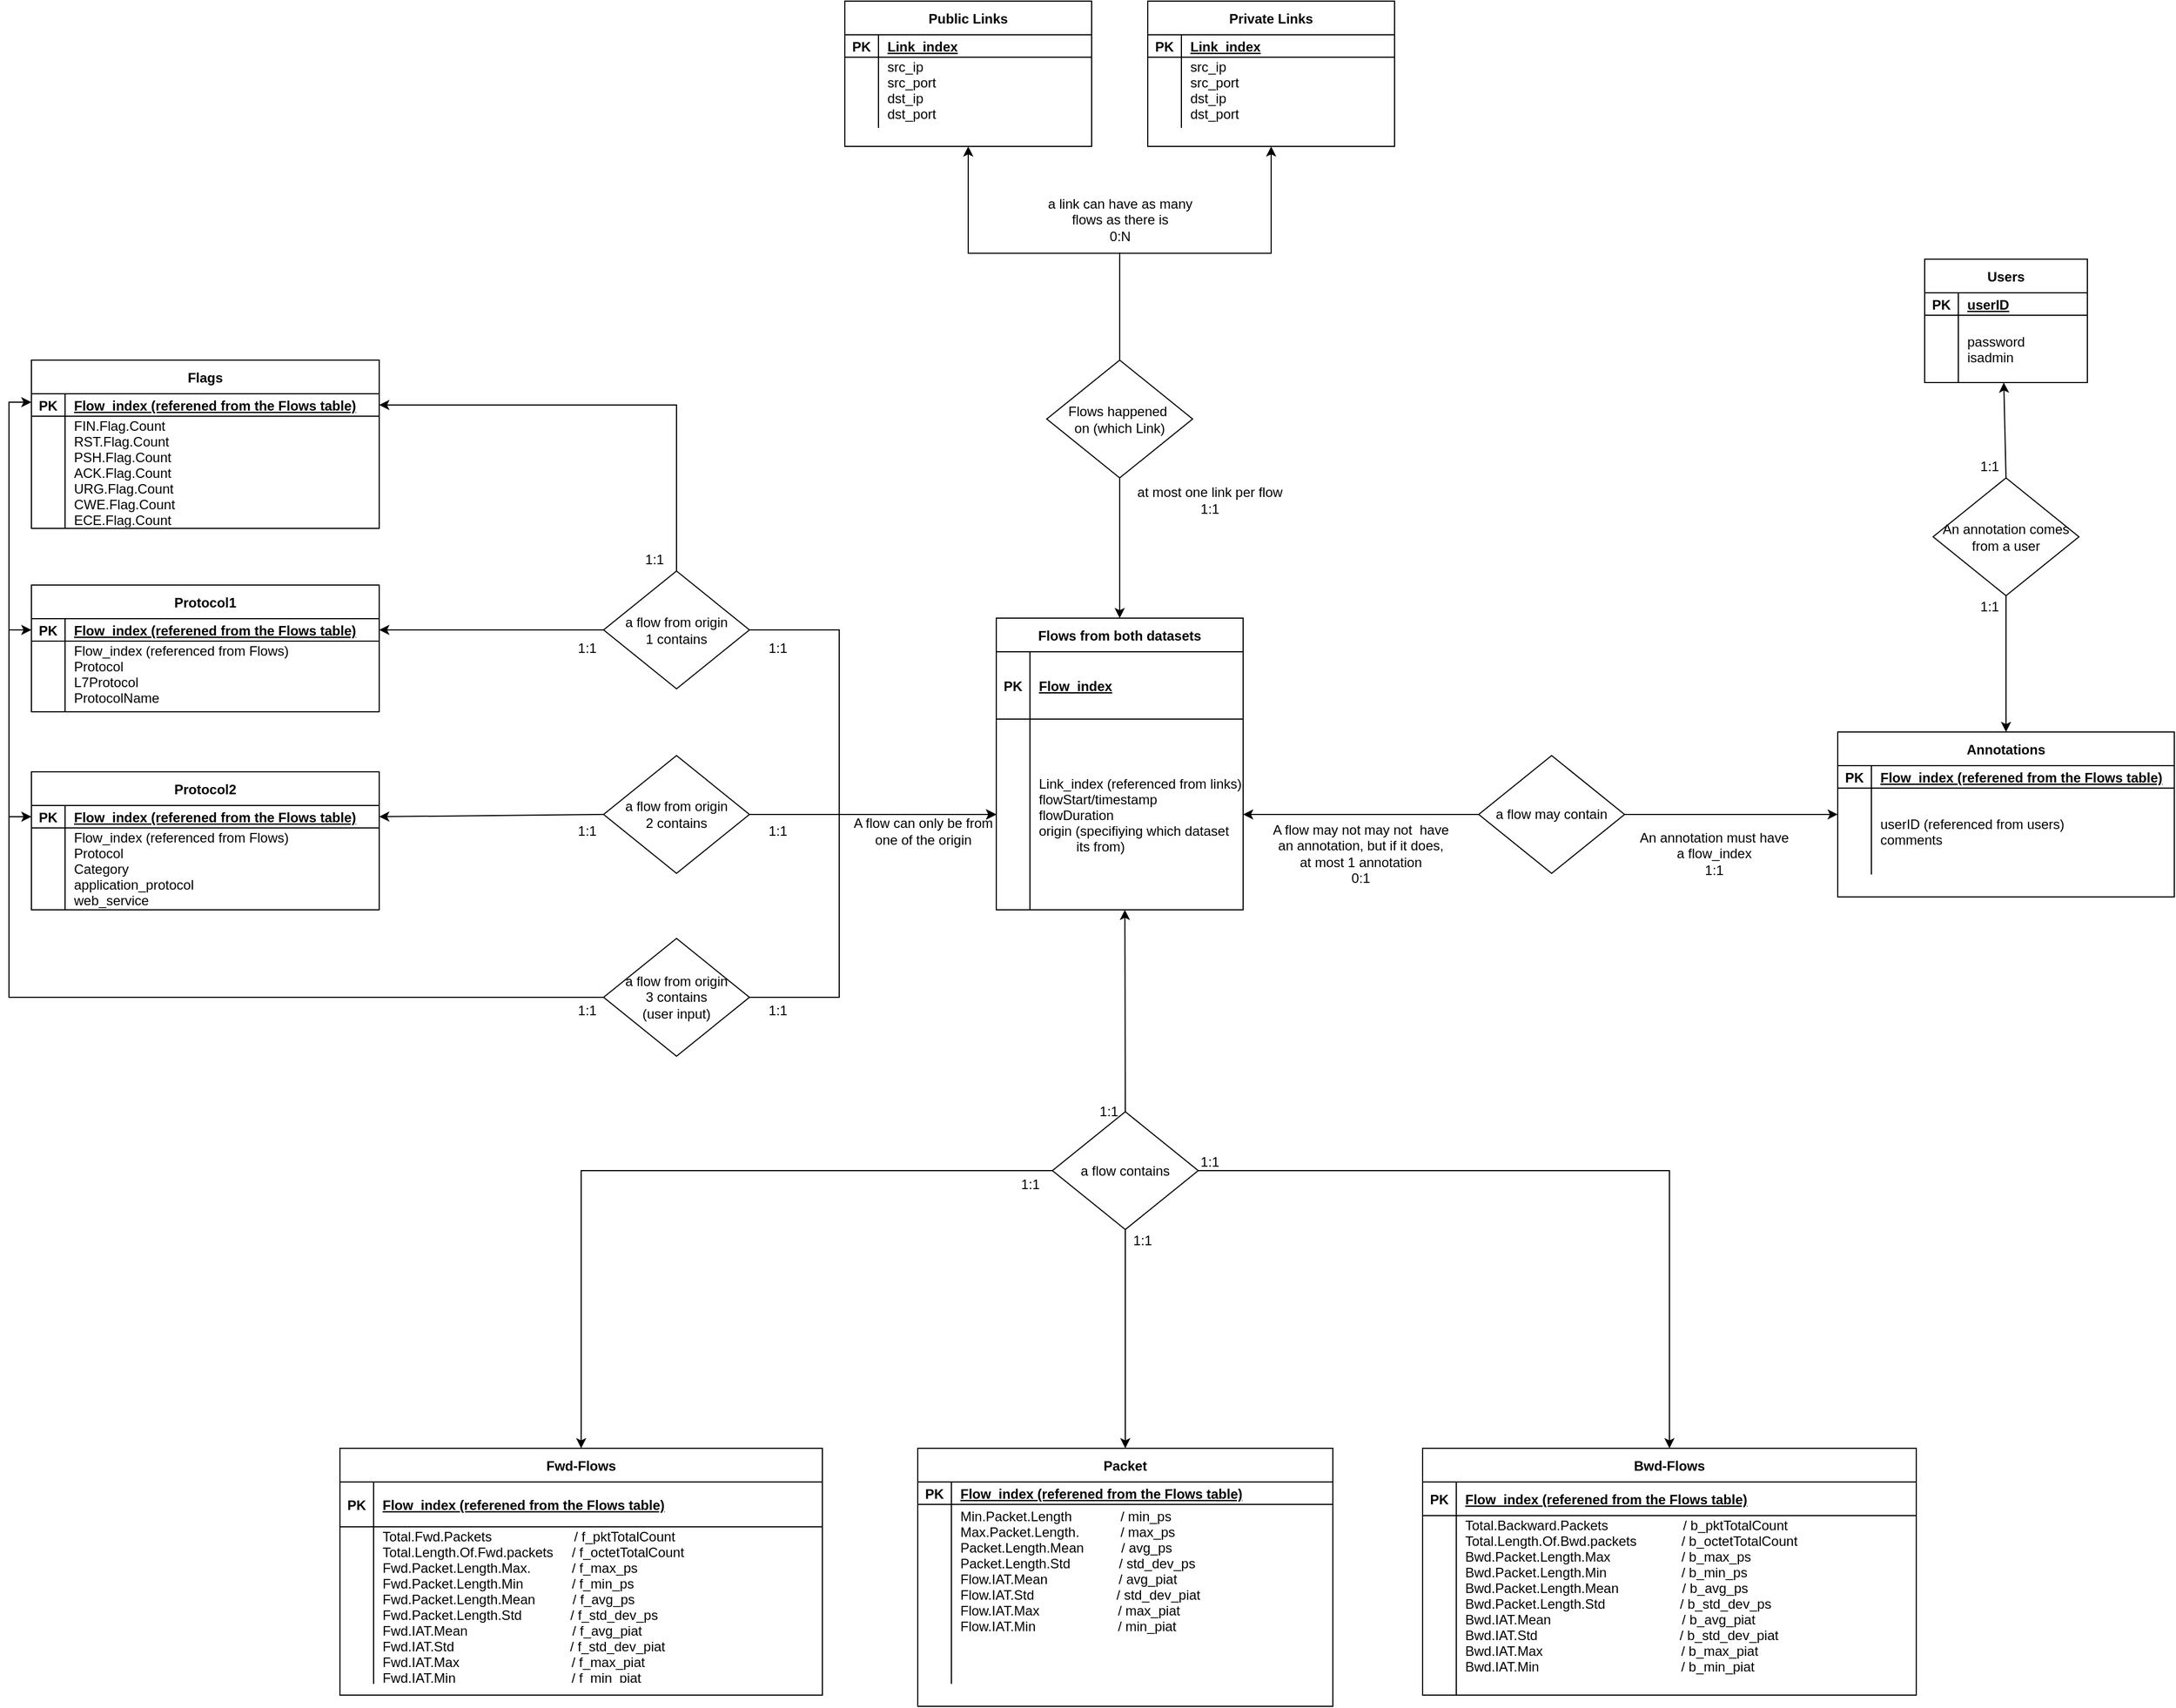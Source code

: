 <mxfile version="14.5.7" type="device"><diagram id="d-1oAgiO14P0vcxtEKpB" name="Page-1"><mxGraphModel dx="5704" dy="2988" grid="1" gridSize="10" guides="1" tooltips="1" connect="1" arrows="1" fold="1" page="1" pageScale="1" pageWidth="850" pageHeight="1100" math="0" shadow="0"><root><mxCell id="0"/><mxCell id="1" parent="0"/><mxCell id="FyT3EflGj9QSfJylLlfe-1" value="Flags" style="shape=table;startSize=30;container=1;collapsible=1;childLayout=tableLayout;fixedRows=1;rowLines=0;fontStyle=1;align=center;resizeLast=1;" parent="1" vertex="1"><mxGeometry x="310" y="610" width="310" height="150" as="geometry"/></mxCell><mxCell id="FyT3EflGj9QSfJylLlfe-2" value="" style="shape=partialRectangle;collapsible=0;dropTarget=0;pointerEvents=0;fillColor=none;points=[[0,0.5],[1,0.5]];portConstraint=eastwest;top=0;left=0;right=0;bottom=1;" parent="FyT3EflGj9QSfJylLlfe-1" vertex="1"><mxGeometry y="30" width="310" height="20" as="geometry"/></mxCell><mxCell id="FyT3EflGj9QSfJylLlfe-3" value="PK" style="shape=partialRectangle;overflow=hidden;connectable=0;fillColor=none;top=0;left=0;bottom=0;right=0;fontStyle=1;" parent="FyT3EflGj9QSfJylLlfe-2" vertex="1"><mxGeometry width="30" height="20" as="geometry"/></mxCell><mxCell id="FyT3EflGj9QSfJylLlfe-4" value="Flow_index (referened from the Flows table)" style="shape=partialRectangle;overflow=hidden;connectable=0;fillColor=none;top=0;left=0;bottom=0;right=0;align=left;spacingLeft=6;fontStyle=5;" parent="FyT3EflGj9QSfJylLlfe-2" vertex="1"><mxGeometry x="30" width="280" height="20" as="geometry"/></mxCell><mxCell id="FyT3EflGj9QSfJylLlfe-5" value="" style="shape=partialRectangle;collapsible=0;dropTarget=0;pointerEvents=0;fillColor=none;points=[[0,0.5],[1,0.5]];portConstraint=eastwest;top=0;left=0;right=0;bottom=0;" parent="FyT3EflGj9QSfJylLlfe-1" vertex="1"><mxGeometry y="50" width="310" height="100" as="geometry"/></mxCell><mxCell id="FyT3EflGj9QSfJylLlfe-6" value="" style="shape=partialRectangle;overflow=hidden;connectable=0;fillColor=none;top=0;left=0;bottom=0;right=0;" parent="FyT3EflGj9QSfJylLlfe-5" vertex="1"><mxGeometry width="30" height="100" as="geometry"/></mxCell><mxCell id="FyT3EflGj9QSfJylLlfe-7" value="FIN.Flag.Count&#10;RST.Flag.Count&#10;PSH.Flag.Count&#10;ACK.Flag.Count&#10;URG.Flag.Count&#10;CWE.Flag.Count&#10;ECE.Flag.Count&#10;" style="shape=partialRectangle;overflow=hidden;connectable=0;fillColor=none;top=0;left=0;bottom=0;right=0;align=left;spacingLeft=6;" parent="FyT3EflGj9QSfJylLlfe-5" vertex="1"><mxGeometry x="30" width="280" height="100" as="geometry"/></mxCell><mxCell id="FyT3EflGj9QSfJylLlfe-22" value="Flows from both datasets" style="shape=table;startSize=30;container=1;collapsible=1;childLayout=tableLayout;fixedRows=1;rowLines=0;fontStyle=1;align=center;resizeLast=1;" parent="1" vertex="1"><mxGeometry x="1170" y="840" width="220" height="260" as="geometry"/></mxCell><mxCell id="FyT3EflGj9QSfJylLlfe-23" value="" style="shape=partialRectangle;collapsible=0;dropTarget=0;pointerEvents=0;fillColor=none;points=[[0,0.5],[1,0.5]];portConstraint=eastwest;top=0;left=0;right=0;bottom=1;" parent="FyT3EflGj9QSfJylLlfe-22" vertex="1"><mxGeometry y="30" width="220" height="60" as="geometry"/></mxCell><mxCell id="FyT3EflGj9QSfJylLlfe-24" value="PK" style="shape=partialRectangle;overflow=hidden;connectable=0;fillColor=none;top=0;left=0;bottom=0;right=0;fontStyle=1;" parent="FyT3EflGj9QSfJylLlfe-23" vertex="1"><mxGeometry width="30" height="60" as="geometry"/></mxCell><mxCell id="FyT3EflGj9QSfJylLlfe-25" value="Flow_index" style="shape=partialRectangle;overflow=hidden;connectable=0;fillColor=none;top=0;left=0;bottom=0;right=0;align=left;spacingLeft=6;fontStyle=5;" parent="FyT3EflGj9QSfJylLlfe-23" vertex="1"><mxGeometry x="30" width="190" height="60" as="geometry"/></mxCell><mxCell id="FyT3EflGj9QSfJylLlfe-26" value="" style="shape=partialRectangle;collapsible=0;dropTarget=0;pointerEvents=0;fillColor=none;points=[[0,0.5],[1,0.5]];portConstraint=eastwest;top=0;left=0;right=0;bottom=0;" parent="FyT3EflGj9QSfJylLlfe-22" vertex="1"><mxGeometry y="90" width="220" height="170" as="geometry"/></mxCell><mxCell id="FyT3EflGj9QSfJylLlfe-27" value="" style="shape=partialRectangle;overflow=hidden;connectable=0;fillColor=none;top=0;left=0;bottom=0;right=0;" parent="FyT3EflGj9QSfJylLlfe-26" vertex="1"><mxGeometry width="30" height="170" as="geometry"/></mxCell><mxCell id="FyT3EflGj9QSfJylLlfe-28" value="Link_index (referenced from links)&#10;flowStart/timestamp&#10;flowDuration&#10;origin (specifiying which dataset &#10;          its from)" style="shape=partialRectangle;overflow=hidden;connectable=0;fillColor=none;top=0;left=0;bottom=0;right=0;align=left;spacingLeft=6;" parent="FyT3EflGj9QSfJylLlfe-26" vertex="1"><mxGeometry x="30" width="190" height="170" as="geometry"/></mxCell><mxCell id="FyT3EflGj9QSfJylLlfe-29" value="Fwd-Flows" style="shape=table;startSize=30;container=1;collapsible=1;childLayout=tableLayout;fixedRows=1;rowLines=0;fontStyle=1;align=center;resizeLast=1;" parent="1" vertex="1"><mxGeometry x="585" y="1580" width="430" height="220" as="geometry"/></mxCell><mxCell id="FyT3EflGj9QSfJylLlfe-30" value="" style="shape=partialRectangle;collapsible=0;dropTarget=0;pointerEvents=0;fillColor=none;points=[[0,0.5],[1,0.5]];portConstraint=eastwest;top=0;left=0;right=0;bottom=1;" parent="FyT3EflGj9QSfJylLlfe-29" vertex="1"><mxGeometry y="30" width="430" height="40" as="geometry"/></mxCell><mxCell id="FyT3EflGj9QSfJylLlfe-31" value="PK" style="shape=partialRectangle;overflow=hidden;connectable=0;fillColor=none;top=0;left=0;bottom=0;right=0;fontStyle=1;" parent="FyT3EflGj9QSfJylLlfe-30" vertex="1"><mxGeometry width="30" height="40" as="geometry"/></mxCell><mxCell id="FyT3EflGj9QSfJylLlfe-32" value="Flow_index (referened from the Flows table)" style="shape=partialRectangle;overflow=hidden;connectable=0;fillColor=none;top=0;left=0;bottom=0;right=0;align=left;spacingLeft=6;fontStyle=5;" parent="FyT3EflGj9QSfJylLlfe-30" vertex="1"><mxGeometry x="30" width="400" height="40" as="geometry"/></mxCell><mxCell id="FyT3EflGj9QSfJylLlfe-33" value="" style="shape=partialRectangle;collapsible=0;dropTarget=0;pointerEvents=0;fillColor=none;points=[[0,0.5],[1,0.5]];portConstraint=eastwest;top=0;left=0;right=0;bottom=0;" parent="FyT3EflGj9QSfJylLlfe-29" vertex="1"><mxGeometry y="70" width="430" height="140" as="geometry"/></mxCell><mxCell id="FyT3EflGj9QSfJylLlfe-34" value="" style="shape=partialRectangle;overflow=hidden;connectable=0;fillColor=none;top=0;left=0;bottom=0;right=0;" parent="FyT3EflGj9QSfJylLlfe-33" vertex="1"><mxGeometry width="30" height="140" as="geometry"/></mxCell><mxCell id="FyT3EflGj9QSfJylLlfe-35" value="Total.Fwd.Packets                      / f_pktTotalCount&#10;Total.Length.Of.Fwd.packets     / f_octetTotalCount &#10;Fwd.Packet.Length.Max.           / f_max_ps&#10;Fwd.Packet.Length.Min             / f_min_ps&#10;Fwd.Packet.Length.Mean          / f_avg_ps&#10;Fwd.Packet.Length.Std             / f_std_dev_ps                              &#10;Fwd.IAT.Mean                            / f_avg_piat&#10;Fwd.IAT.Std                               / f_std_dev_piat&#10;Fwd.IAT.Max                              / f_max_piat&#10;Fwd.IAT.Min                               / f_min_piat&#10;&#10;&#10;" style="shape=partialRectangle;overflow=hidden;connectable=0;fillColor=none;top=0;left=0;bottom=0;right=0;align=left;spacingLeft=6;strokeColor=#FF0000;" parent="FyT3EflGj9QSfJylLlfe-33" vertex="1"><mxGeometry x="30" width="400" height="140" as="geometry"/></mxCell><mxCell id="FyT3EflGj9QSfJylLlfe-36" value="Bwd-Flows" style="shape=table;startSize=30;container=1;collapsible=1;childLayout=tableLayout;fixedRows=1;rowLines=0;fontStyle=1;align=center;resizeLast=1;" parent="1" vertex="1"><mxGeometry x="1550" y="1580" width="440" height="220" as="geometry"/></mxCell><mxCell id="FyT3EflGj9QSfJylLlfe-37" value="" style="shape=partialRectangle;collapsible=0;dropTarget=0;pointerEvents=0;fillColor=none;points=[[0,0.5],[1,0.5]];portConstraint=eastwest;top=0;left=0;right=0;bottom=1;" parent="FyT3EflGj9QSfJylLlfe-36" vertex="1"><mxGeometry y="30" width="440" height="30" as="geometry"/></mxCell><mxCell id="FyT3EflGj9QSfJylLlfe-38" value="PK" style="shape=partialRectangle;overflow=hidden;connectable=0;fillColor=none;top=0;left=0;bottom=0;right=0;fontStyle=1;" parent="FyT3EflGj9QSfJylLlfe-37" vertex="1"><mxGeometry width="30" height="30" as="geometry"/></mxCell><mxCell id="FyT3EflGj9QSfJylLlfe-39" value="Flow_index (referened from the Flows table)" style="shape=partialRectangle;overflow=hidden;connectable=0;fillColor=none;top=0;left=0;bottom=0;right=0;align=left;spacingLeft=6;fontStyle=5;" parent="FyT3EflGj9QSfJylLlfe-37" vertex="1"><mxGeometry x="30" width="410" height="30" as="geometry"/></mxCell><mxCell id="FyT3EflGj9QSfJylLlfe-40" value="" style="shape=partialRectangle;collapsible=0;dropTarget=0;pointerEvents=0;fillColor=none;points=[[0,0.5],[1,0.5]];portConstraint=eastwest;top=0;left=0;right=0;bottom=0;" parent="FyT3EflGj9QSfJylLlfe-36" vertex="1"><mxGeometry y="60" width="440" height="160" as="geometry"/></mxCell><mxCell id="FyT3EflGj9QSfJylLlfe-41" value="" style="shape=partialRectangle;overflow=hidden;connectable=0;fillColor=none;top=0;left=0;bottom=0;right=0;" parent="FyT3EflGj9QSfJylLlfe-40" vertex="1"><mxGeometry width="30" height="160" as="geometry"/></mxCell><mxCell id="FyT3EflGj9QSfJylLlfe-42" value="Total.Backward.Packets                    / b_pktTotalCount&#10;Total.Length.Of.Bwd.packets            / b_octetTotalCount&#10;Bwd.Packet.Length.Max                   / b_max_ps&#10;Bwd.Packet.Length.Min                    / b_min_ps&#10;Bwd.Packet.Length.Mean                 / b_avg_ps&#10;Bwd.Packet.Length.Std                    / b_std_dev_ps                                    &#10;Bwd.IAT.Mean                                   / b_avg_piat&#10;Bwd.IAT.Std                                      / b_std_dev_piat&#10;Bwd.IAT.Max                                     / b_max_piat&#10;Bwd.IAT.Min                                      / b_min_piat&#10;&#10;&#10;" style="shape=partialRectangle;overflow=hidden;connectable=0;fillColor=none;top=0;left=0;bottom=0;right=0;align=left;spacingLeft=6;" parent="FyT3EflGj9QSfJylLlfe-40" vertex="1"><mxGeometry x="30" width="410" height="160" as="geometry"/></mxCell><mxCell id="FyT3EflGj9QSfJylLlfe-43" value="Packet" style="shape=table;startSize=30;container=1;collapsible=1;childLayout=tableLayout;fixedRows=1;rowLines=0;fontStyle=1;align=center;resizeLast=1;" parent="1" vertex="1"><mxGeometry x="1100" y="1580" width="370" height="230" as="geometry"/></mxCell><mxCell id="FyT3EflGj9QSfJylLlfe-44" value="" style="shape=partialRectangle;collapsible=0;dropTarget=0;pointerEvents=0;fillColor=none;points=[[0,0.5],[1,0.5]];portConstraint=eastwest;top=0;left=0;right=0;bottom=1;" parent="FyT3EflGj9QSfJylLlfe-43" vertex="1"><mxGeometry y="30" width="370" height="20" as="geometry"/></mxCell><mxCell id="FyT3EflGj9QSfJylLlfe-45" value="PK" style="shape=partialRectangle;overflow=hidden;connectable=0;fillColor=none;top=0;left=0;bottom=0;right=0;fontStyle=1;" parent="FyT3EflGj9QSfJylLlfe-44" vertex="1"><mxGeometry width="30" height="20" as="geometry"/></mxCell><mxCell id="FyT3EflGj9QSfJylLlfe-46" value="Flow_index (referened from the Flows table)" style="shape=partialRectangle;overflow=hidden;connectable=0;fillColor=none;top=0;left=0;bottom=0;right=0;align=left;spacingLeft=6;fontStyle=5;" parent="FyT3EflGj9QSfJylLlfe-44" vertex="1"><mxGeometry x="30" width="340" height="20" as="geometry"/></mxCell><mxCell id="FyT3EflGj9QSfJylLlfe-47" value="" style="shape=partialRectangle;collapsible=0;dropTarget=0;pointerEvents=0;fillColor=none;points=[[0,0.5],[1,0.5]];portConstraint=eastwest;top=0;left=0;right=0;bottom=0;" parent="FyT3EflGj9QSfJylLlfe-43" vertex="1"><mxGeometry y="50" width="370" height="160" as="geometry"/></mxCell><mxCell id="FyT3EflGj9QSfJylLlfe-48" value="" style="shape=partialRectangle;overflow=hidden;connectable=0;fillColor=none;top=0;left=0;bottom=0;right=0;" parent="FyT3EflGj9QSfJylLlfe-47" vertex="1"><mxGeometry width="30" height="160" as="geometry"/></mxCell><mxCell id="FyT3EflGj9QSfJylLlfe-49" value="Min.Packet.Length             / min_ps &#10;Max.Packet.Length.           / max_ps&#10;Packet.Length.Mean          / avg_ps&#10;Packet.Length.Std             / std_dev_ps&#10;Flow.IAT.Mean                   / avg_piat&#10;Flow.IAT.Std                      / std_dev_piat&#10;Flow.IAT.Max                     / max_piat &#10;Flow.IAT.Min                      / min_piat&#10;&#10;&#10;" style="shape=partialRectangle;overflow=hidden;connectable=0;fillColor=none;top=0;left=0;bottom=0;right=0;align=left;spacingLeft=6;" parent="FyT3EflGj9QSfJylLlfe-47" vertex="1"><mxGeometry x="30" width="340" height="160" as="geometry"/></mxCell><mxCell id="v2LGA4NFf2aiBRYwyk2E-32" style="edgeStyle=orthogonalEdgeStyle;rounded=0;orthogonalLoop=1;jettySize=auto;html=1;entryX=0.5;entryY=1;entryDx=0;entryDy=0;fontSize=12;" edge="1" parent="1" source="FyT3EflGj9QSfJylLlfe-52" target="v2LGA4NFf2aiBRYwyk2E-18"><mxGeometry relative="1" as="geometry"/></mxCell><mxCell id="v2LGA4NFf2aiBRYwyk2E-33" style="edgeStyle=orthogonalEdgeStyle;rounded=0;orthogonalLoop=1;jettySize=auto;html=1;entryX=0.5;entryY=1;entryDx=0;entryDy=0;fontSize=12;" edge="1" parent="1" source="FyT3EflGj9QSfJylLlfe-52" target="v2LGA4NFf2aiBRYwyk2E-25"><mxGeometry relative="1" as="geometry"/></mxCell><mxCell id="v2LGA4NFf2aiBRYwyk2E-58" style="edgeStyle=orthogonalEdgeStyle;rounded=0;orthogonalLoop=1;jettySize=auto;html=1;entryX=0.5;entryY=0;entryDx=0;entryDy=0;fontSize=12;" edge="1" parent="1" source="FyT3EflGj9QSfJylLlfe-52" target="FyT3EflGj9QSfJylLlfe-22"><mxGeometry relative="1" as="geometry"/></mxCell><mxCell id="FyT3EflGj9QSfJylLlfe-52" value="Flows happened&amp;nbsp;&lt;br&gt;on (which Link)" style="rhombus;whiteSpace=wrap;html=1;" parent="1" vertex="1"><mxGeometry x="1215" y="610" width="130" height="105" as="geometry"/></mxCell><mxCell id="FyT3EflGj9QSfJylLlfe-53" value="at most one link per flow&lt;br&gt;1:1" style="text;html=1;align=center;verticalAlign=middle;resizable=0;points=[];autosize=1;" parent="1" vertex="1"><mxGeometry x="1290" y="720" width="140" height="30" as="geometry"/></mxCell><mxCell id="FyT3EflGj9QSfJylLlfe-54" value="a link can have as many &lt;br&gt;flows as there is&lt;br&gt;0:N" style="text;html=1;align=center;verticalAlign=middle;resizable=0;points=[];autosize=1;" parent="1" vertex="1"><mxGeometry x="1210" y="460" width="140" height="50" as="geometry"/></mxCell><mxCell id="FyT3EflGj9QSfJylLlfe-55" style="edgeStyle=orthogonalEdgeStyle;rounded=0;orthogonalLoop=1;jettySize=auto;html=1;exitX=0;exitY=0.5;exitDx=0;exitDy=0;entryX=0.5;entryY=0;entryDx=0;entryDy=0;" parent="1" source="FyT3EflGj9QSfJylLlfe-61" target="FyT3EflGj9QSfJylLlfe-29" edge="1"><mxGeometry relative="1" as="geometry"/></mxCell><mxCell id="FyT3EflGj9QSfJylLlfe-56" style="edgeStyle=orthogonalEdgeStyle;rounded=0;orthogonalLoop=1;jettySize=auto;html=1;exitX=1;exitY=0.5;exitDx=0;exitDy=0;entryX=0.5;entryY=0;entryDx=0;entryDy=0;" parent="1" source="FyT3EflGj9QSfJylLlfe-61" target="FyT3EflGj9QSfJylLlfe-36" edge="1"><mxGeometry relative="1" as="geometry"/></mxCell><mxCell id="FyT3EflGj9QSfJylLlfe-58" style="edgeStyle=orthogonalEdgeStyle;rounded=0;orthogonalLoop=1;jettySize=auto;html=1;exitX=0.5;exitY=1;exitDx=0;exitDy=0;entryX=0.5;entryY=0;entryDx=0;entryDy=0;" parent="1" source="FyT3EflGj9QSfJylLlfe-61" target="FyT3EflGj9QSfJylLlfe-43" edge="1"><mxGeometry relative="1" as="geometry"/></mxCell><mxCell id="FyT3EflGj9QSfJylLlfe-61" value="a flow contains" style="rhombus;whiteSpace=wrap;html=1;" parent="1" vertex="1"><mxGeometry x="1220" y="1280" width="130" height="105" as="geometry"/></mxCell><mxCell id="FyT3EflGj9QSfJylLlfe-62" value="1:1" style="text;html=1;align=center;verticalAlign=middle;resizable=0;points=[];autosize=1;" parent="1" vertex="1"><mxGeometry x="1255" y="1270" width="30" height="20" as="geometry"/></mxCell><mxCell id="FyT3EflGj9QSfJylLlfe-63" value="1:1" style="text;html=1;align=center;verticalAlign=middle;resizable=0;points=[];autosize=1;" parent="1" vertex="1"><mxGeometry x="1345" y="1315" width="30" height="20" as="geometry"/></mxCell><mxCell id="FyT3EflGj9QSfJylLlfe-64" value="1:1" style="text;html=1;align=center;verticalAlign=middle;resizable=0;points=[];autosize=1;" parent="1" vertex="1"><mxGeometry x="1185" y="1335" width="30" height="20" as="geometry"/></mxCell><mxCell id="FyT3EflGj9QSfJylLlfe-65" value="1:1" style="text;html=1;align=center;verticalAlign=middle;resizable=0;points=[];autosize=1;" parent="1" vertex="1"><mxGeometry x="1285" y="1385" width="30" height="20" as="geometry"/></mxCell><mxCell id="FyT3EflGj9QSfJylLlfe-66" value="1:1" style="text;html=1;align=center;verticalAlign=middle;resizable=0;points=[];autosize=1;" parent="1" vertex="1"><mxGeometry x="850" y="778" width="30" height="20" as="geometry"/></mxCell><mxCell id="FyT3EflGj9QSfJylLlfe-68" value="Protocol1" style="shape=table;startSize=30;container=1;collapsible=1;childLayout=tableLayout;fixedRows=1;rowLines=0;fontStyle=1;align=center;resizeLast=1;" parent="1" vertex="1"><mxGeometry x="310" y="810.5" width="310" height="113" as="geometry"/></mxCell><mxCell id="FyT3EflGj9QSfJylLlfe-69" value="" style="shape=partialRectangle;collapsible=0;dropTarget=0;pointerEvents=0;fillColor=none;points=[[0,0.5],[1,0.5]];portConstraint=eastwest;top=0;left=0;right=0;bottom=1;" parent="FyT3EflGj9QSfJylLlfe-68" vertex="1"><mxGeometry y="30" width="310" height="20" as="geometry"/></mxCell><mxCell id="FyT3EflGj9QSfJylLlfe-70" value="PK" style="shape=partialRectangle;overflow=hidden;connectable=0;fillColor=none;top=0;left=0;bottom=0;right=0;fontStyle=1;" parent="FyT3EflGj9QSfJylLlfe-69" vertex="1"><mxGeometry width="30" height="20" as="geometry"/></mxCell><mxCell id="FyT3EflGj9QSfJylLlfe-71" value="Flow_index (referened from the Flows table)" style="shape=partialRectangle;overflow=hidden;connectable=0;fillColor=none;top=0;left=0;bottom=0;right=0;align=left;spacingLeft=6;fontStyle=5;" parent="FyT3EflGj9QSfJylLlfe-69" vertex="1"><mxGeometry x="30" width="280" height="20" as="geometry"/></mxCell><mxCell id="FyT3EflGj9QSfJylLlfe-72" value="" style="shape=partialRectangle;collapsible=0;dropTarget=0;pointerEvents=0;fillColor=none;points=[[0,0.5],[1,0.5]];portConstraint=eastwest;top=0;left=0;right=0;bottom=0;" parent="FyT3EflGj9QSfJylLlfe-68" vertex="1"><mxGeometry y="50" width="310" height="63" as="geometry"/></mxCell><mxCell id="FyT3EflGj9QSfJylLlfe-73" value="" style="shape=partialRectangle;overflow=hidden;connectable=0;fillColor=none;top=0;left=0;bottom=0;right=0;" parent="FyT3EflGj9QSfJylLlfe-72" vertex="1"><mxGeometry width="30" height="63" as="geometry"/></mxCell><mxCell id="FyT3EflGj9QSfJylLlfe-74" value="Flow_index (referenced from Flows)&#10;Protocol&#10;L7Protocol&#10;ProtocolName&#10;" style="shape=partialRectangle;overflow=hidden;connectable=0;fillColor=none;top=0;left=0;bottom=0;right=0;align=left;spacingLeft=6;" parent="FyT3EflGj9QSfJylLlfe-72" vertex="1"><mxGeometry x="30" width="280" height="63" as="geometry"/></mxCell><mxCell id="FyT3EflGj9QSfJylLlfe-75" value="Protocol2" style="shape=table;startSize=30;container=1;collapsible=1;childLayout=tableLayout;fixedRows=1;rowLines=0;fontStyle=1;align=center;resizeLast=1;" parent="1" vertex="1"><mxGeometry x="310" y="977" width="310" height="123" as="geometry"/></mxCell><mxCell id="FyT3EflGj9QSfJylLlfe-76" value="" style="shape=partialRectangle;collapsible=0;dropTarget=0;pointerEvents=0;fillColor=none;points=[[0,0.5],[1,0.5]];portConstraint=eastwest;top=0;left=0;right=0;bottom=1;" parent="FyT3EflGj9QSfJylLlfe-75" vertex="1"><mxGeometry y="30" width="310" height="20" as="geometry"/></mxCell><mxCell id="FyT3EflGj9QSfJylLlfe-77" value="PK" style="shape=partialRectangle;overflow=hidden;connectable=0;fillColor=none;top=0;left=0;bottom=0;right=0;fontStyle=1;" parent="FyT3EflGj9QSfJylLlfe-76" vertex="1"><mxGeometry width="30" height="20" as="geometry"/></mxCell><mxCell id="FyT3EflGj9QSfJylLlfe-78" value="Flow_index (referened from the Flows table)" style="shape=partialRectangle;overflow=hidden;connectable=0;fillColor=none;top=0;left=0;bottom=0;right=0;align=left;spacingLeft=6;fontStyle=5;" parent="FyT3EflGj9QSfJylLlfe-76" vertex="1"><mxGeometry x="30" width="280" height="20" as="geometry"/></mxCell><mxCell id="FyT3EflGj9QSfJylLlfe-79" value="" style="shape=partialRectangle;collapsible=0;dropTarget=0;pointerEvents=0;fillColor=none;points=[[0,0.5],[1,0.5]];portConstraint=eastwest;top=0;left=0;right=0;bottom=0;" parent="FyT3EflGj9QSfJylLlfe-75" vertex="1"><mxGeometry y="50" width="310" height="73" as="geometry"/></mxCell><mxCell id="FyT3EflGj9QSfJylLlfe-80" value="" style="shape=partialRectangle;overflow=hidden;connectable=0;fillColor=none;top=0;left=0;bottom=0;right=0;" parent="FyT3EflGj9QSfJylLlfe-79" vertex="1"><mxGeometry width="30" height="73" as="geometry"/></mxCell><mxCell id="FyT3EflGj9QSfJylLlfe-81" value="Flow_index (referenced from Flows)&#10;Protocol&#10;Category&#10;application_protocol&#10;web_service&#10;" style="shape=partialRectangle;overflow=hidden;connectable=0;fillColor=none;top=0;left=0;bottom=0;right=0;align=left;spacingLeft=6;" parent="FyT3EflGj9QSfJylLlfe-79" vertex="1"><mxGeometry x="30" width="280" height="73" as="geometry"/></mxCell><mxCell id="fwJHrb2L2FjjbQJneMAP-10" style="edgeStyle=orthogonalEdgeStyle;rounded=0;orthogonalLoop=1;jettySize=auto;html=1;entryX=1;entryY=0.5;entryDx=0;entryDy=0;" parent="1" source="fwJHrb2L2FjjbQJneMAP-8" target="FyT3EflGj9QSfJylLlfe-2" edge="1"><mxGeometry relative="1" as="geometry"/></mxCell><mxCell id="fwJHrb2L2FjjbQJneMAP-11" style="edgeStyle=orthogonalEdgeStyle;rounded=0;orthogonalLoop=1;jettySize=auto;html=1;exitX=0;exitY=0.5;exitDx=0;exitDy=0;entryX=1;entryY=0.5;entryDx=0;entryDy=0;" parent="1" source="fwJHrb2L2FjjbQJneMAP-8" target="FyT3EflGj9QSfJylLlfe-69" edge="1"><mxGeometry relative="1" as="geometry"/></mxCell><mxCell id="v2LGA4NFf2aiBRYwyk2E-5" style="edgeStyle=orthogonalEdgeStyle;rounded=0;orthogonalLoop=1;jettySize=auto;html=1;entryX=0;entryY=0.5;entryDx=0;entryDy=0;fontSize=18;" edge="1" parent="1" source="fwJHrb2L2FjjbQJneMAP-8" target="FyT3EflGj9QSfJylLlfe-26"><mxGeometry relative="1" as="geometry"><Array as="points"><mxPoint x="1030" y="851"/><mxPoint x="1030" y="1015"/></Array></mxGeometry></mxCell><mxCell id="fwJHrb2L2FjjbQJneMAP-8" value="a flow from origin&lt;br&gt;1 contains" style="rhombus;whiteSpace=wrap;html=1;" parent="1" vertex="1"><mxGeometry x="820" y="798" width="130" height="105" as="geometry"/></mxCell><mxCell id="v2LGA4NFf2aiBRYwyk2E-3" style="edgeStyle=orthogonalEdgeStyle;rounded=0;orthogonalLoop=1;jettySize=auto;html=1;fontSize=18;" edge="1" parent="1" source="fwJHrb2L2FjjbQJneMAP-9" target="FyT3EflGj9QSfJylLlfe-26"><mxGeometry relative="1" as="geometry"/></mxCell><mxCell id="fwJHrb2L2FjjbQJneMAP-9" value="a flow from origin&lt;br&gt;2 contains" style="rhombus;whiteSpace=wrap;html=1;" parent="1" vertex="1"><mxGeometry x="820" y="962.5" width="130" height="105" as="geometry"/></mxCell><mxCell id="fwJHrb2L2FjjbQJneMAP-12" value="1:1" style="text;html=1;align=center;verticalAlign=middle;resizable=0;points=[];autosize=1;" parent="1" vertex="1"><mxGeometry x="790" y="857" width="30" height="20" as="geometry"/></mxCell><mxCell id="fwJHrb2L2FjjbQJneMAP-14" value="1:1" style="text;html=1;align=center;verticalAlign=middle;resizable=0;points=[];autosize=1;" parent="1" vertex="1"><mxGeometry x="960" y="1180" width="30" height="20" as="geometry"/></mxCell><mxCell id="fwJHrb2L2FjjbQJneMAP-18" value="1:1" style="text;html=1;align=center;verticalAlign=middle;resizable=0;points=[];autosize=1;" parent="1" vertex="1"><mxGeometry x="960" y="1020" width="30" height="20" as="geometry"/></mxCell><mxCell id="fwJHrb2L2FjjbQJneMAP-20" value="1:1" style="text;html=1;align=center;verticalAlign=middle;resizable=0;points=[];autosize=1;" parent="1" vertex="1"><mxGeometry x="960" y="857" width="30" height="20" as="geometry"/></mxCell><mxCell id="v2LGA4NFf2aiBRYwyk2E-4" style="edgeStyle=orthogonalEdgeStyle;rounded=0;orthogonalLoop=1;jettySize=auto;html=1;entryX=0;entryY=0.5;entryDx=0;entryDy=0;fontSize=18;" edge="1" parent="1" source="v2LGA4NFf2aiBRYwyk2E-1" target="FyT3EflGj9QSfJylLlfe-26"><mxGeometry relative="1" as="geometry"><Array as="points"><mxPoint x="1030" y="1178"/><mxPoint x="1030" y="1015"/></Array></mxGeometry></mxCell><mxCell id="v2LGA4NFf2aiBRYwyk2E-12" style="edgeStyle=orthogonalEdgeStyle;rounded=0;orthogonalLoop=1;jettySize=auto;html=1;entryX=0;entryY=0.5;entryDx=0;entryDy=0;fontSize=12;" edge="1" parent="1" source="v2LGA4NFf2aiBRYwyk2E-1" target="FyT3EflGj9QSfJylLlfe-76"><mxGeometry relative="1" as="geometry"><Array as="points"><mxPoint x="290" y="1178"/><mxPoint x="290" y="1017"/></Array></mxGeometry></mxCell><mxCell id="v2LGA4NFf2aiBRYwyk2E-13" style="edgeStyle=orthogonalEdgeStyle;rounded=0;orthogonalLoop=1;jettySize=auto;html=1;entryX=0;entryY=0.5;entryDx=0;entryDy=0;fontSize=12;" edge="1" parent="1" source="v2LGA4NFf2aiBRYwyk2E-1" target="FyT3EflGj9QSfJylLlfe-69"><mxGeometry relative="1" as="geometry"><Array as="points"><mxPoint x="290" y="1178"/><mxPoint x="290" y="851"/></Array></mxGeometry></mxCell><mxCell id="v2LGA4NFf2aiBRYwyk2E-14" style="edgeStyle=orthogonalEdgeStyle;rounded=0;orthogonalLoop=1;jettySize=auto;html=1;entryX=0;entryY=0.25;entryDx=0;entryDy=0;fontSize=12;" edge="1" parent="1" source="v2LGA4NFf2aiBRYwyk2E-1" target="FyT3EflGj9QSfJylLlfe-1"><mxGeometry relative="1" as="geometry"/></mxCell><mxCell id="v2LGA4NFf2aiBRYwyk2E-1" value="a flow from origin&lt;br&gt;3 contains&lt;br&gt;(user input)" style="rhombus;whiteSpace=wrap;html=1;" vertex="1" parent="1"><mxGeometry x="820" y="1125.5" width="130" height="105" as="geometry"/></mxCell><mxCell id="v2LGA4NFf2aiBRYwyk2E-7" value="A flow can only be from one of the origin" style="text;html=1;strokeColor=none;fillColor=none;align=center;verticalAlign=middle;whiteSpace=wrap;rounded=0;fontSize=12;" vertex="1" parent="1"><mxGeometry x="1040" y="1020" width="130" height="20" as="geometry"/></mxCell><mxCell id="v2LGA4NFf2aiBRYwyk2E-10" value="" style="endArrow=classic;html=1;fontSize=12;entryX=1;entryY=0.5;entryDx=0;entryDy=0;exitX=0;exitY=0.5;exitDx=0;exitDy=0;" edge="1" parent="1" source="fwJHrb2L2FjjbQJneMAP-9" target="FyT3EflGj9QSfJylLlfe-76"><mxGeometry width="50" height="50" relative="1" as="geometry"><mxPoint x="730" y="1050" as="sourcePoint"/><mxPoint x="780" y="1000" as="targetPoint"/></mxGeometry></mxCell><mxCell id="v2LGA4NFf2aiBRYwyk2E-11" value="1:1" style="text;html=1;align=center;verticalAlign=middle;resizable=0;points=[];autosize=1;" vertex="1" parent="1"><mxGeometry x="790" y="1020" width="30" height="20" as="geometry"/></mxCell><mxCell id="v2LGA4NFf2aiBRYwyk2E-15" value="1:1" style="text;html=1;align=center;verticalAlign=middle;resizable=0;points=[];autosize=1;" vertex="1" parent="1"><mxGeometry x="790" y="1180" width="30" height="20" as="geometry"/></mxCell><mxCell id="v2LGA4NFf2aiBRYwyk2E-17" value="" style="endArrow=classic;html=1;fontSize=12;entryX=0.521;entryY=1;entryDx=0;entryDy=0;entryPerimeter=0;exitX=0.5;exitY=0;exitDx=0;exitDy=0;" edge="1" parent="1" source="FyT3EflGj9QSfJylLlfe-61" target="FyT3EflGj9QSfJylLlfe-26"><mxGeometry width="50" height="50" relative="1" as="geometry"><mxPoint x="1270" y="1270" as="sourcePoint"/><mxPoint x="1320" y="1220" as="targetPoint"/></mxGeometry></mxCell><mxCell id="v2LGA4NFf2aiBRYwyk2E-18" value="Public Links" style="shape=table;startSize=30;container=1;collapsible=1;childLayout=tableLayout;fixedRows=1;rowLines=0;fontStyle=1;align=center;resizeLast=1;" vertex="1" parent="1"><mxGeometry x="1035" y="290" width="220" height="129.5" as="geometry"/></mxCell><mxCell id="v2LGA4NFf2aiBRYwyk2E-19" value="" style="shape=partialRectangle;collapsible=0;dropTarget=0;pointerEvents=0;fillColor=none;points=[[0,0.5],[1,0.5]];portConstraint=eastwest;top=0;left=0;right=0;bottom=1;" vertex="1" parent="v2LGA4NFf2aiBRYwyk2E-18"><mxGeometry y="30" width="220" height="20" as="geometry"/></mxCell><mxCell id="v2LGA4NFf2aiBRYwyk2E-20" value="PK" style="shape=partialRectangle;overflow=hidden;connectable=0;fillColor=none;top=0;left=0;bottom=0;right=0;fontStyle=1;" vertex="1" parent="v2LGA4NFf2aiBRYwyk2E-19"><mxGeometry width="30" height="20" as="geometry"/></mxCell><mxCell id="v2LGA4NFf2aiBRYwyk2E-21" value="Link_index" style="shape=partialRectangle;overflow=hidden;connectable=0;fillColor=none;top=0;left=0;bottom=0;right=0;align=left;spacingLeft=6;fontStyle=5;" vertex="1" parent="v2LGA4NFf2aiBRYwyk2E-19"><mxGeometry x="30" width="190" height="20" as="geometry"/></mxCell><mxCell id="v2LGA4NFf2aiBRYwyk2E-22" value="" style="shape=partialRectangle;collapsible=0;dropTarget=0;pointerEvents=0;fillColor=none;points=[[0,0.5],[1,0.5]];portConstraint=eastwest;top=0;left=0;right=0;bottom=0;" vertex="1" parent="v2LGA4NFf2aiBRYwyk2E-18"><mxGeometry y="50" width="220" height="63" as="geometry"/></mxCell><mxCell id="v2LGA4NFf2aiBRYwyk2E-23" value="" style="shape=partialRectangle;overflow=hidden;connectable=0;fillColor=none;top=0;left=0;bottom=0;right=0;" vertex="1" parent="v2LGA4NFf2aiBRYwyk2E-22"><mxGeometry width="30" height="63" as="geometry"/></mxCell><mxCell id="v2LGA4NFf2aiBRYwyk2E-24" value="src_ip&#10;src_port&#10;dst_ip&#10;dst_port&#10;" style="shape=partialRectangle;overflow=hidden;connectable=0;fillColor=none;top=0;left=0;bottom=0;right=0;align=left;spacingLeft=6;" vertex="1" parent="v2LGA4NFf2aiBRYwyk2E-22"><mxGeometry x="30" width="190" height="63" as="geometry"/></mxCell><mxCell id="v2LGA4NFf2aiBRYwyk2E-25" value="Private Links" style="shape=table;startSize=30;container=1;collapsible=1;childLayout=tableLayout;fixedRows=1;rowLines=0;fontStyle=1;align=center;resizeLast=1;" vertex="1" parent="1"><mxGeometry x="1305" y="290" width="220" height="129.5" as="geometry"/></mxCell><mxCell id="v2LGA4NFf2aiBRYwyk2E-26" value="" style="shape=partialRectangle;collapsible=0;dropTarget=0;pointerEvents=0;fillColor=none;points=[[0,0.5],[1,0.5]];portConstraint=eastwest;top=0;left=0;right=0;bottom=1;" vertex="1" parent="v2LGA4NFf2aiBRYwyk2E-25"><mxGeometry y="30" width="220" height="20" as="geometry"/></mxCell><mxCell id="v2LGA4NFf2aiBRYwyk2E-27" value="PK" style="shape=partialRectangle;overflow=hidden;connectable=0;fillColor=none;top=0;left=0;bottom=0;right=0;fontStyle=1;" vertex="1" parent="v2LGA4NFf2aiBRYwyk2E-26"><mxGeometry width="30" height="20" as="geometry"/></mxCell><mxCell id="v2LGA4NFf2aiBRYwyk2E-28" value="Link_index" style="shape=partialRectangle;overflow=hidden;connectable=0;fillColor=none;top=0;left=0;bottom=0;right=0;align=left;spacingLeft=6;fontStyle=5;" vertex="1" parent="v2LGA4NFf2aiBRYwyk2E-26"><mxGeometry x="30" width="190" height="20" as="geometry"/></mxCell><mxCell id="v2LGA4NFf2aiBRYwyk2E-29" value="" style="shape=partialRectangle;collapsible=0;dropTarget=0;pointerEvents=0;fillColor=none;points=[[0,0.5],[1,0.5]];portConstraint=eastwest;top=0;left=0;right=0;bottom=0;" vertex="1" parent="v2LGA4NFf2aiBRYwyk2E-25"><mxGeometry y="50" width="220" height="63" as="geometry"/></mxCell><mxCell id="v2LGA4NFf2aiBRYwyk2E-30" value="" style="shape=partialRectangle;overflow=hidden;connectable=0;fillColor=none;top=0;left=0;bottom=0;right=0;" vertex="1" parent="v2LGA4NFf2aiBRYwyk2E-29"><mxGeometry width="30" height="63" as="geometry"/></mxCell><mxCell id="v2LGA4NFf2aiBRYwyk2E-31" value="src_ip&#10;src_port&#10;dst_ip&#10;dst_port&#10;" style="shape=partialRectangle;overflow=hidden;connectable=0;fillColor=none;top=0;left=0;bottom=0;right=0;align=left;spacingLeft=6;" vertex="1" parent="v2LGA4NFf2aiBRYwyk2E-29"><mxGeometry x="30" width="190" height="63" as="geometry"/></mxCell><mxCell id="v2LGA4NFf2aiBRYwyk2E-36" style="edgeStyle=orthogonalEdgeStyle;rounded=0;orthogonalLoop=1;jettySize=auto;html=1;entryX=1;entryY=0.5;entryDx=0;entryDy=0;fontSize=12;" edge="1" parent="1" source="v2LGA4NFf2aiBRYwyk2E-35" target="FyT3EflGj9QSfJylLlfe-26"><mxGeometry relative="1" as="geometry"/></mxCell><mxCell id="v2LGA4NFf2aiBRYwyk2E-53" style="edgeStyle=orthogonalEdgeStyle;rounded=0;orthogonalLoop=1;jettySize=auto;html=1;entryX=0;entryY=0.305;entryDx=0;entryDy=0;entryPerimeter=0;fontSize=12;" edge="1" parent="1" source="v2LGA4NFf2aiBRYwyk2E-35" target="v2LGA4NFf2aiBRYwyk2E-50"><mxGeometry relative="1" as="geometry"/></mxCell><mxCell id="v2LGA4NFf2aiBRYwyk2E-35" value="a flow may contain" style="rhombus;whiteSpace=wrap;html=1;" vertex="1" parent="1"><mxGeometry x="1600" y="962.5" width="130" height="105" as="geometry"/></mxCell><mxCell id="v2LGA4NFf2aiBRYwyk2E-37" value="A flow may not may not&amp;nbsp; have an annotation, but if it does,&lt;br&gt;at most 1 annotation&lt;br&gt;0:1" style="text;html=1;strokeColor=none;fillColor=none;align=center;verticalAlign=middle;whiteSpace=wrap;rounded=0;fontSize=12;" vertex="1" parent="1"><mxGeometry x="1410" y="1040" width="170" height="20" as="geometry"/></mxCell><mxCell id="v2LGA4NFf2aiBRYwyk2E-46" value="Annotations" style="shape=table;startSize=30;container=1;collapsible=1;childLayout=tableLayout;fixedRows=1;rowLines=0;fontStyle=1;align=center;resizeLast=1;" vertex="1" parent="1"><mxGeometry x="1920" y="941.5" width="300" height="147" as="geometry"/></mxCell><mxCell id="v2LGA4NFf2aiBRYwyk2E-47" value="" style="shape=partialRectangle;collapsible=0;dropTarget=0;pointerEvents=0;fillColor=none;points=[[0,0.5],[1,0.5]];portConstraint=eastwest;top=0;left=0;right=0;bottom=1;" vertex="1" parent="v2LGA4NFf2aiBRYwyk2E-46"><mxGeometry y="30" width="300" height="20" as="geometry"/></mxCell><mxCell id="v2LGA4NFf2aiBRYwyk2E-48" value="PK" style="shape=partialRectangle;overflow=hidden;connectable=0;fillColor=none;top=0;left=0;bottom=0;right=0;fontStyle=1;" vertex="1" parent="v2LGA4NFf2aiBRYwyk2E-47"><mxGeometry width="30" height="20" as="geometry"/></mxCell><mxCell id="v2LGA4NFf2aiBRYwyk2E-49" value="Flow_index (referened from the Flows table)" style="shape=partialRectangle;overflow=hidden;connectable=0;fillColor=none;top=0;left=0;bottom=0;right=0;align=left;spacingLeft=6;fontStyle=5;" vertex="1" parent="v2LGA4NFf2aiBRYwyk2E-47"><mxGeometry x="30" width="270" height="20" as="geometry"/></mxCell><mxCell id="v2LGA4NFf2aiBRYwyk2E-50" value="" style="shape=partialRectangle;collapsible=0;dropTarget=0;pointerEvents=0;fillColor=none;points=[[0,0.5],[1,0.5]];portConstraint=eastwest;top=0;left=0;right=0;bottom=0;" vertex="1" parent="v2LGA4NFf2aiBRYwyk2E-46"><mxGeometry y="50" width="300" height="77" as="geometry"/></mxCell><mxCell id="v2LGA4NFf2aiBRYwyk2E-51" value="" style="shape=partialRectangle;overflow=hidden;connectable=0;fillColor=none;top=0;left=0;bottom=0;right=0;" vertex="1" parent="v2LGA4NFf2aiBRYwyk2E-50"><mxGeometry width="30" height="77" as="geometry"/></mxCell><mxCell id="v2LGA4NFf2aiBRYwyk2E-52" value="userID (referenced from users)&#10;comments" style="shape=partialRectangle;overflow=hidden;connectable=0;fillColor=none;top=0;left=0;bottom=0;right=0;align=left;spacingLeft=6;" vertex="1" parent="v2LGA4NFf2aiBRYwyk2E-50"><mxGeometry x="30" width="270" height="77" as="geometry"/></mxCell><mxCell id="v2LGA4NFf2aiBRYwyk2E-54" value="An annotation must have a flow_index&lt;br&gt;1:1" style="text;html=1;strokeColor=none;fillColor=none;align=center;verticalAlign=middle;whiteSpace=wrap;rounded=0;fontSize=12;" vertex="1" parent="1"><mxGeometry x="1740" y="1040" width="140" height="20" as="geometry"/></mxCell><mxCell id="v2LGA4NFf2aiBRYwyk2E-61" style="edgeStyle=orthogonalEdgeStyle;rounded=0;orthogonalLoop=1;jettySize=auto;html=1;exitX=0.5;exitY=1;exitDx=0;exitDy=0;entryX=0.5;entryY=0;entryDx=0;entryDy=0;fontSize=12;" edge="1" parent="1" source="v2LGA4NFf2aiBRYwyk2E-59" target="v2LGA4NFf2aiBRYwyk2E-46"><mxGeometry relative="1" as="geometry"/></mxCell><mxCell id="v2LGA4NFf2aiBRYwyk2E-59" value="An annotation comes from a user" style="rhombus;whiteSpace=wrap;html=1;" vertex="1" parent="1"><mxGeometry x="2005" y="715" width="130" height="105" as="geometry"/></mxCell><mxCell id="v2LGA4NFf2aiBRYwyk2E-62" value="Users" style="shape=table;startSize=30;container=1;collapsible=1;childLayout=tableLayout;fixedRows=1;rowLines=0;fontStyle=1;align=center;resizeLast=1;" vertex="1" parent="1"><mxGeometry x="1997.5" y="520" width="145" height="110" as="geometry"/></mxCell><mxCell id="v2LGA4NFf2aiBRYwyk2E-63" value="" style="shape=partialRectangle;collapsible=0;dropTarget=0;pointerEvents=0;fillColor=none;points=[[0,0.5],[1,0.5]];portConstraint=eastwest;top=0;left=0;right=0;bottom=1;" vertex="1" parent="v2LGA4NFf2aiBRYwyk2E-62"><mxGeometry y="30" width="145" height="20" as="geometry"/></mxCell><mxCell id="v2LGA4NFf2aiBRYwyk2E-64" value="PK" style="shape=partialRectangle;overflow=hidden;connectable=0;fillColor=none;top=0;left=0;bottom=0;right=0;fontStyle=1;" vertex="1" parent="v2LGA4NFf2aiBRYwyk2E-63"><mxGeometry width="30" height="20" as="geometry"/></mxCell><mxCell id="v2LGA4NFf2aiBRYwyk2E-65" value="userID" style="shape=partialRectangle;overflow=hidden;connectable=0;fillColor=none;top=0;left=0;bottom=0;right=0;align=left;spacingLeft=6;fontStyle=5;" vertex="1" parent="v2LGA4NFf2aiBRYwyk2E-63"><mxGeometry x="30" width="115" height="20" as="geometry"/></mxCell><mxCell id="v2LGA4NFf2aiBRYwyk2E-66" value="" style="shape=partialRectangle;collapsible=0;dropTarget=0;pointerEvents=0;fillColor=none;points=[[0,0.5],[1,0.5]];portConstraint=eastwest;top=0;left=0;right=0;bottom=0;" vertex="1" parent="v2LGA4NFf2aiBRYwyk2E-62"><mxGeometry y="50" width="145" height="60" as="geometry"/></mxCell><mxCell id="v2LGA4NFf2aiBRYwyk2E-67" value="" style="shape=partialRectangle;overflow=hidden;connectable=0;fillColor=none;top=0;left=0;bottom=0;right=0;" vertex="1" parent="v2LGA4NFf2aiBRYwyk2E-66"><mxGeometry width="30" height="60" as="geometry"/></mxCell><mxCell id="v2LGA4NFf2aiBRYwyk2E-68" value="password&#10;isadmin" style="shape=partialRectangle;overflow=hidden;connectable=0;fillColor=none;top=0;left=0;bottom=0;right=0;align=left;spacingLeft=6;" vertex="1" parent="v2LGA4NFf2aiBRYwyk2E-66"><mxGeometry x="30" width="115" height="60" as="geometry"/></mxCell><mxCell id="v2LGA4NFf2aiBRYwyk2E-71" value="" style="endArrow=classic;html=1;fontSize=12;exitX=0.5;exitY=0;exitDx=0;exitDy=0;" edge="1" parent="1" source="v2LGA4NFf2aiBRYwyk2E-59"><mxGeometry width="50" height="50" relative="1" as="geometry"><mxPoint x="2140" y="900" as="sourcePoint"/><mxPoint x="2068" y="630" as="targetPoint"/></mxGeometry></mxCell><mxCell id="v2LGA4NFf2aiBRYwyk2E-72" value="1:1" style="text;html=1;align=center;verticalAlign=middle;resizable=0;points=[];autosize=1;" vertex="1" parent="1"><mxGeometry x="2040" y="820" width="30" height="20" as="geometry"/></mxCell><mxCell id="v2LGA4NFf2aiBRYwyk2E-73" value="1:1" style="text;html=1;align=center;verticalAlign=middle;resizable=0;points=[];autosize=1;" vertex="1" parent="1"><mxGeometry x="2040" y="695" width="30" height="20" as="geometry"/></mxCell></root></mxGraphModel></diagram></mxfile>